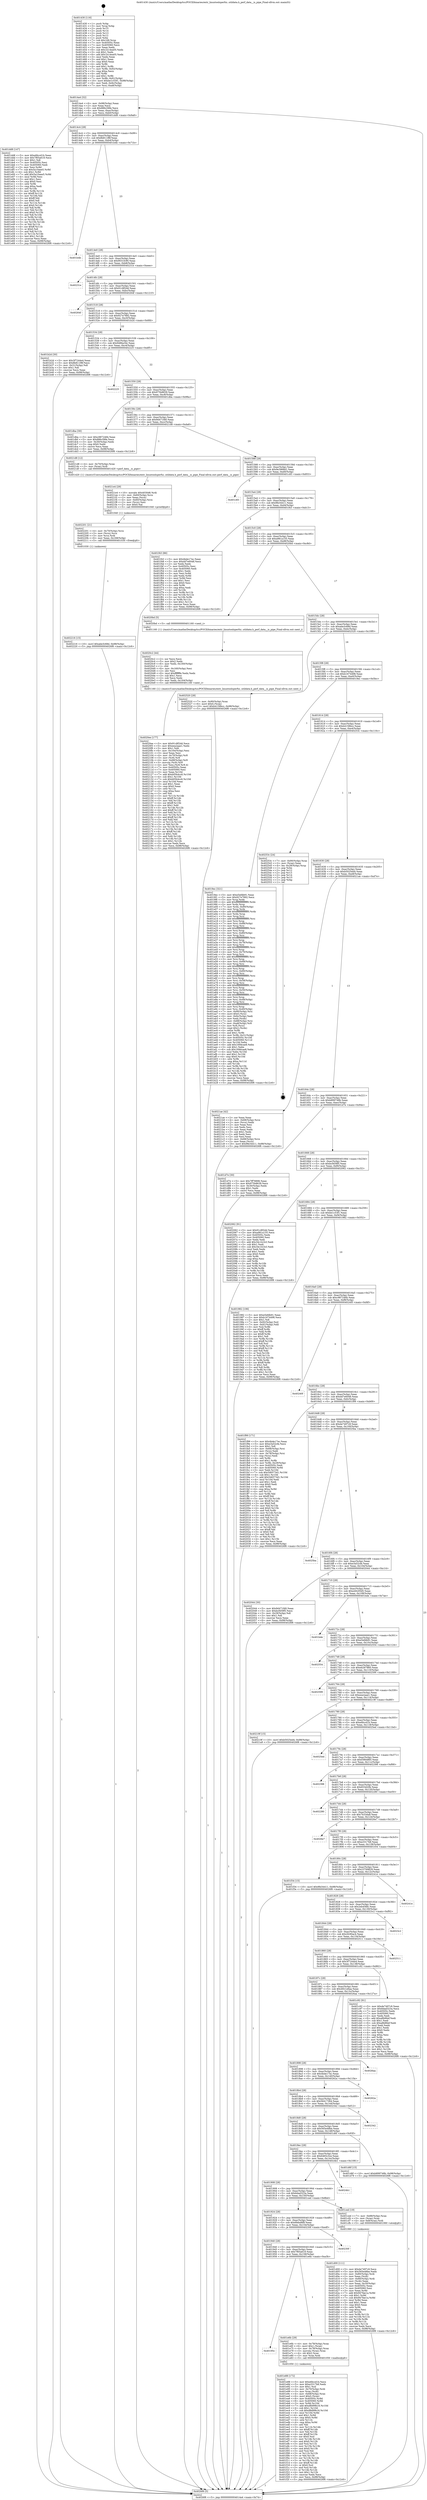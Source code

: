 digraph "0x401430" {
  label = "0x401430 (/mnt/c/Users/mathe/Desktop/tcc/POCII/binaries/extr_linuxtoolsperfui..utildata.h_perf_data__is_pipe_Final-ollvm.out::main(0))"
  labelloc = "t"
  node[shape=record]

  Entry [label="",width=0.3,height=0.3,shape=circle,fillcolor=black,style=filled]
  "0x4014a4" [label="{
     0x4014a4 [32]\l
     | [instrs]\l
     &nbsp;&nbsp;0x4014a4 \<+6\>: mov -0x98(%rbp),%eax\l
     &nbsp;&nbsp;0x4014aa \<+2\>: mov %eax,%ecx\l
     &nbsp;&nbsp;0x4014ac \<+6\>: sub $0x886c58fe,%ecx\l
     &nbsp;&nbsp;0x4014b2 \<+6\>: mov %eax,-0xac(%rbp)\l
     &nbsp;&nbsp;0x4014b8 \<+6\>: mov %ecx,-0xb0(%rbp)\l
     &nbsp;&nbsp;0x4014be \<+6\>: je 0000000000401dd8 \<main+0x9a8\>\l
  }"]
  "0x401dd8" [label="{
     0x401dd8 [147]\l
     | [instrs]\l
     &nbsp;&nbsp;0x401dd8 \<+5\>: mov $0xefdccd1b,%eax\l
     &nbsp;&nbsp;0x401ddd \<+5\>: mov $0x7f65a619,%ecx\l
     &nbsp;&nbsp;0x401de2 \<+2\>: mov $0x1,%dl\l
     &nbsp;&nbsp;0x401de4 \<+7\>: mov 0x40505c,%esi\l
     &nbsp;&nbsp;0x401deb \<+7\>: mov 0x405060,%edi\l
     &nbsp;&nbsp;0x401df2 \<+3\>: mov %esi,%r8d\l
     &nbsp;&nbsp;0x401df5 \<+7\>: sub $0x5a10aee5,%r8d\l
     &nbsp;&nbsp;0x401dfc \<+4\>: sub $0x1,%r8d\l
     &nbsp;&nbsp;0x401e00 \<+7\>: add $0x5a10aee5,%r8d\l
     &nbsp;&nbsp;0x401e07 \<+4\>: imul %r8d,%esi\l
     &nbsp;&nbsp;0x401e0b \<+3\>: and $0x1,%esi\l
     &nbsp;&nbsp;0x401e0e \<+3\>: cmp $0x0,%esi\l
     &nbsp;&nbsp;0x401e11 \<+4\>: sete %r9b\l
     &nbsp;&nbsp;0x401e15 \<+3\>: cmp $0xa,%edi\l
     &nbsp;&nbsp;0x401e18 \<+4\>: setl %r10b\l
     &nbsp;&nbsp;0x401e1c \<+3\>: mov %r9b,%r11b\l
     &nbsp;&nbsp;0x401e1f \<+4\>: xor $0xff,%r11b\l
     &nbsp;&nbsp;0x401e23 \<+3\>: mov %r10b,%bl\l
     &nbsp;&nbsp;0x401e26 \<+3\>: xor $0xff,%bl\l
     &nbsp;&nbsp;0x401e29 \<+3\>: xor $0x0,%dl\l
     &nbsp;&nbsp;0x401e2c \<+3\>: mov %r11b,%r14b\l
     &nbsp;&nbsp;0x401e2f \<+4\>: and $0x0,%r14b\l
     &nbsp;&nbsp;0x401e33 \<+3\>: and %dl,%r9b\l
     &nbsp;&nbsp;0x401e36 \<+3\>: mov %bl,%r15b\l
     &nbsp;&nbsp;0x401e39 \<+4\>: and $0x0,%r15b\l
     &nbsp;&nbsp;0x401e3d \<+3\>: and %dl,%r10b\l
     &nbsp;&nbsp;0x401e40 \<+3\>: or %r9b,%r14b\l
     &nbsp;&nbsp;0x401e43 \<+3\>: or %r10b,%r15b\l
     &nbsp;&nbsp;0x401e46 \<+3\>: xor %r15b,%r14b\l
     &nbsp;&nbsp;0x401e49 \<+3\>: or %bl,%r11b\l
     &nbsp;&nbsp;0x401e4c \<+4\>: xor $0xff,%r11b\l
     &nbsp;&nbsp;0x401e50 \<+3\>: or $0x0,%dl\l
     &nbsp;&nbsp;0x401e53 \<+3\>: and %dl,%r11b\l
     &nbsp;&nbsp;0x401e56 \<+3\>: or %r11b,%r14b\l
     &nbsp;&nbsp;0x401e59 \<+4\>: test $0x1,%r14b\l
     &nbsp;&nbsp;0x401e5d \<+3\>: cmovne %ecx,%eax\l
     &nbsp;&nbsp;0x401e60 \<+6\>: mov %eax,-0x98(%rbp)\l
     &nbsp;&nbsp;0x401e66 \<+5\>: jmp 00000000004026f6 \<main+0x12c6\>\l
  }"]
  "0x4014c4" [label="{
     0x4014c4 [28]\l
     | [instrs]\l
     &nbsp;&nbsp;0x4014c4 \<+5\>: jmp 00000000004014c9 \<main+0x99\>\l
     &nbsp;&nbsp;0x4014c9 \<+6\>: mov -0xac(%rbp),%eax\l
     &nbsp;&nbsp;0x4014cf \<+5\>: sub $0x8b811f8f,%eax\l
     &nbsp;&nbsp;0x4014d4 \<+6\>: mov %eax,-0xb4(%rbp)\l
     &nbsp;&nbsp;0x4014da \<+6\>: je 0000000000401b4b \<main+0x71b\>\l
  }"]
  Exit [label="",width=0.3,height=0.3,shape=circle,fillcolor=black,style=filled,peripheries=2]
  "0x401b4b" [label="{
     0x401b4b\l
  }", style=dashed]
  "0x4014e0" [label="{
     0x4014e0 [28]\l
     | [instrs]\l
     &nbsp;&nbsp;0x4014e0 \<+5\>: jmp 00000000004014e5 \<main+0xb5\>\l
     &nbsp;&nbsp;0x4014e5 \<+6\>: mov -0xac(%rbp),%eax\l
     &nbsp;&nbsp;0x4014eb \<+5\>: sub $0x9031fc90,%eax\l
     &nbsp;&nbsp;0x4014f0 \<+6\>: mov %eax,-0xb8(%rbp)\l
     &nbsp;&nbsp;0x4014f6 \<+6\>: je 000000000040231e \<main+0xeee\>\l
  }"]
  "0x402216" [label="{
     0x402216 [15]\l
     | [instrs]\l
     &nbsp;&nbsp;0x402216 \<+10\>: movl $0xabe3c68d,-0x98(%rbp)\l
     &nbsp;&nbsp;0x402220 \<+5\>: jmp 00000000004026f6 \<main+0x12c6\>\l
  }"]
  "0x40231e" [label="{
     0x40231e\l
  }", style=dashed]
  "0x4014fc" [label="{
     0x4014fc [28]\l
     | [instrs]\l
     &nbsp;&nbsp;0x4014fc \<+5\>: jmp 0000000000401501 \<main+0xd1\>\l
     &nbsp;&nbsp;0x401501 \<+6\>: mov -0xac(%rbp),%eax\l
     &nbsp;&nbsp;0x401507 \<+5\>: sub $0x91c8f2dd,%eax\l
     &nbsp;&nbsp;0x40150c \<+6\>: mov %eax,-0xbc(%rbp)\l
     &nbsp;&nbsp;0x401512 \<+6\>: je 000000000040264f \<main+0x121f\>\l
  }"]
  "0x402201" [label="{
     0x402201 [21]\l
     | [instrs]\l
     &nbsp;&nbsp;0x402201 \<+4\>: mov -0x70(%rbp),%rcx\l
     &nbsp;&nbsp;0x402205 \<+3\>: mov (%rcx),%rcx\l
     &nbsp;&nbsp;0x402208 \<+3\>: mov %rcx,%rdi\l
     &nbsp;&nbsp;0x40220b \<+6\>: mov %eax,-0x168(%rbp)\l
     &nbsp;&nbsp;0x402211 \<+5\>: call 0000000000401030 \<free@plt\>\l
     | [calls]\l
     &nbsp;&nbsp;0x401030 \{1\} (unknown)\l
  }"]
  "0x40264f" [label="{
     0x40264f\l
  }", style=dashed]
  "0x401518" [label="{
     0x401518 [28]\l
     | [instrs]\l
     &nbsp;&nbsp;0x401518 \<+5\>: jmp 000000000040151d \<main+0xed\>\l
     &nbsp;&nbsp;0x40151d \<+6\>: mov -0xac(%rbp),%eax\l
     &nbsp;&nbsp;0x401523 \<+5\>: sub $0x927e7892,%eax\l
     &nbsp;&nbsp;0x401528 \<+6\>: mov %eax,-0xc0(%rbp)\l
     &nbsp;&nbsp;0x40152e \<+6\>: je 0000000000401b2d \<main+0x6fd\>\l
  }"]
  "0x4021e4" [label="{
     0x4021e4 [29]\l
     | [instrs]\l
     &nbsp;&nbsp;0x4021e4 \<+10\>: movabs $0x4030d6,%rdi\l
     &nbsp;&nbsp;0x4021ee \<+4\>: mov -0x60(%rbp),%rcx\l
     &nbsp;&nbsp;0x4021f2 \<+2\>: mov %eax,(%rcx)\l
     &nbsp;&nbsp;0x4021f4 \<+4\>: mov -0x60(%rbp),%rcx\l
     &nbsp;&nbsp;0x4021f8 \<+2\>: mov (%rcx),%esi\l
     &nbsp;&nbsp;0x4021fa \<+2\>: mov $0x0,%al\l
     &nbsp;&nbsp;0x4021fc \<+5\>: call 0000000000401040 \<printf@plt\>\l
     | [calls]\l
     &nbsp;&nbsp;0x401040 \{1\} (unknown)\l
  }"]
  "0x401b2d" [label="{
     0x401b2d [30]\l
     | [instrs]\l
     &nbsp;&nbsp;0x401b2d \<+5\>: mov $0x3f7244e4,%eax\l
     &nbsp;&nbsp;0x401b32 \<+5\>: mov $0x8b811f8f,%ecx\l
     &nbsp;&nbsp;0x401b37 \<+3\>: mov -0x31(%rbp),%dl\l
     &nbsp;&nbsp;0x401b3a \<+3\>: test $0x1,%dl\l
     &nbsp;&nbsp;0x401b3d \<+3\>: cmovne %ecx,%eax\l
     &nbsp;&nbsp;0x401b40 \<+6\>: mov %eax,-0x98(%rbp)\l
     &nbsp;&nbsp;0x401b46 \<+5\>: jmp 00000000004026f6 \<main+0x12c6\>\l
  }"]
  "0x401534" [label="{
     0x401534 [28]\l
     | [instrs]\l
     &nbsp;&nbsp;0x401534 \<+5\>: jmp 0000000000401539 \<main+0x109\>\l
     &nbsp;&nbsp;0x401539 \<+6\>: mov -0xac(%rbp),%eax\l
     &nbsp;&nbsp;0x40153f \<+5\>: sub $0x9486a34c,%eax\l
     &nbsp;&nbsp;0x401544 \<+6\>: mov %eax,-0xc4(%rbp)\l
     &nbsp;&nbsp;0x40154a \<+6\>: je 0000000000402225 \<main+0xdf5\>\l
  }"]
  "0x4020ee" [label="{
     0x4020ee [177]\l
     | [instrs]\l
     &nbsp;&nbsp;0x4020ee \<+5\>: mov $0x91c8f2dd,%ecx\l
     &nbsp;&nbsp;0x4020f3 \<+5\>: mov $0xeea2aae1,%edx\l
     &nbsp;&nbsp;0x4020f8 \<+3\>: mov $0x1,%dil\l
     &nbsp;&nbsp;0x4020fb \<+6\>: mov -0x164(%rbp),%esi\l
     &nbsp;&nbsp;0x402101 \<+3\>: imul %eax,%esi\l
     &nbsp;&nbsp;0x402104 \<+4\>: mov -0x70(%rbp),%r8\l
     &nbsp;&nbsp;0x402108 \<+3\>: mov (%r8),%r8\l
     &nbsp;&nbsp;0x40210b \<+4\>: mov -0x68(%rbp),%r9\l
     &nbsp;&nbsp;0x40210f \<+3\>: movslq (%r9),%r9\l
     &nbsp;&nbsp;0x402112 \<+4\>: mov %esi,(%r8,%r9,4)\l
     &nbsp;&nbsp;0x402116 \<+7\>: mov 0x40505c,%eax\l
     &nbsp;&nbsp;0x40211d \<+7\>: mov 0x405060,%esi\l
     &nbsp;&nbsp;0x402124 \<+3\>: mov %eax,%r10d\l
     &nbsp;&nbsp;0x402127 \<+7\>: add $0xb05b4cc6,%r10d\l
     &nbsp;&nbsp;0x40212e \<+4\>: sub $0x1,%r10d\l
     &nbsp;&nbsp;0x402132 \<+7\>: sub $0xb05b4cc6,%r10d\l
     &nbsp;&nbsp;0x402139 \<+4\>: imul %r10d,%eax\l
     &nbsp;&nbsp;0x40213d \<+3\>: and $0x1,%eax\l
     &nbsp;&nbsp;0x402140 \<+3\>: cmp $0x0,%eax\l
     &nbsp;&nbsp;0x402143 \<+4\>: sete %r11b\l
     &nbsp;&nbsp;0x402147 \<+3\>: cmp $0xa,%esi\l
     &nbsp;&nbsp;0x40214a \<+3\>: setl %bl\l
     &nbsp;&nbsp;0x40214d \<+3\>: mov %r11b,%r14b\l
     &nbsp;&nbsp;0x402150 \<+4\>: xor $0xff,%r14b\l
     &nbsp;&nbsp;0x402154 \<+3\>: mov %bl,%r15b\l
     &nbsp;&nbsp;0x402157 \<+4\>: xor $0xff,%r15b\l
     &nbsp;&nbsp;0x40215b \<+4\>: xor $0x1,%dil\l
     &nbsp;&nbsp;0x40215f \<+3\>: mov %r14b,%r12b\l
     &nbsp;&nbsp;0x402162 \<+4\>: and $0xff,%r12b\l
     &nbsp;&nbsp;0x402166 \<+3\>: and %dil,%r11b\l
     &nbsp;&nbsp;0x402169 \<+3\>: mov %r15b,%r13b\l
     &nbsp;&nbsp;0x40216c \<+4\>: and $0xff,%r13b\l
     &nbsp;&nbsp;0x402170 \<+3\>: and %dil,%bl\l
     &nbsp;&nbsp;0x402173 \<+3\>: or %r11b,%r12b\l
     &nbsp;&nbsp;0x402176 \<+3\>: or %bl,%r13b\l
     &nbsp;&nbsp;0x402179 \<+3\>: xor %r13b,%r12b\l
     &nbsp;&nbsp;0x40217c \<+3\>: or %r15b,%r14b\l
     &nbsp;&nbsp;0x40217f \<+4\>: xor $0xff,%r14b\l
     &nbsp;&nbsp;0x402183 \<+4\>: or $0x1,%dil\l
     &nbsp;&nbsp;0x402187 \<+3\>: and %dil,%r14b\l
     &nbsp;&nbsp;0x40218a \<+3\>: or %r14b,%r12b\l
     &nbsp;&nbsp;0x40218d \<+4\>: test $0x1,%r12b\l
     &nbsp;&nbsp;0x402191 \<+3\>: cmovne %edx,%ecx\l
     &nbsp;&nbsp;0x402194 \<+6\>: mov %ecx,-0x98(%rbp)\l
     &nbsp;&nbsp;0x40219a \<+5\>: jmp 00000000004026f6 \<main+0x12c6\>\l
  }"]
  "0x402225" [label="{
     0x402225\l
  }", style=dashed]
  "0x401550" [label="{
     0x401550 [28]\l
     | [instrs]\l
     &nbsp;&nbsp;0x401550 \<+5\>: jmp 0000000000401555 \<main+0x125\>\l
     &nbsp;&nbsp;0x401555 \<+6\>: mov -0xac(%rbp),%eax\l
     &nbsp;&nbsp;0x40155b \<+5\>: sub $0x975b8639,%eax\l
     &nbsp;&nbsp;0x401560 \<+6\>: mov %eax,-0xc8(%rbp)\l
     &nbsp;&nbsp;0x401566 \<+6\>: je 0000000000401dba \<main+0x98a\>\l
  }"]
  "0x4020c2" [label="{
     0x4020c2 [44]\l
     | [instrs]\l
     &nbsp;&nbsp;0x4020c2 \<+2\>: xor %ecx,%ecx\l
     &nbsp;&nbsp;0x4020c4 \<+5\>: mov $0x2,%edx\l
     &nbsp;&nbsp;0x4020c9 \<+6\>: mov %edx,-0x160(%rbp)\l
     &nbsp;&nbsp;0x4020cf \<+1\>: cltd\l
     &nbsp;&nbsp;0x4020d0 \<+6\>: mov -0x160(%rbp),%esi\l
     &nbsp;&nbsp;0x4020d6 \<+2\>: idiv %esi\l
     &nbsp;&nbsp;0x4020d8 \<+6\>: imul $0xfffffffe,%edx,%edx\l
     &nbsp;&nbsp;0x4020de \<+3\>: sub $0x1,%ecx\l
     &nbsp;&nbsp;0x4020e1 \<+2\>: sub %ecx,%edx\l
     &nbsp;&nbsp;0x4020e3 \<+6\>: mov %edx,-0x164(%rbp)\l
     &nbsp;&nbsp;0x4020e9 \<+5\>: call 0000000000401160 \<next_i\>\l
     | [calls]\l
     &nbsp;&nbsp;0x401160 \{1\} (/mnt/c/Users/mathe/Desktop/tcc/POCII/binaries/extr_linuxtoolsperfui..utildata.h_perf_data__is_pipe_Final-ollvm.out::next_i)\l
  }"]
  "0x401dba" [label="{
     0x401dba [30]\l
     | [instrs]\l
     &nbsp;&nbsp;0x401dba \<+5\>: mov $0xc987246b,%eax\l
     &nbsp;&nbsp;0x401dbf \<+5\>: mov $0x886c58fe,%ecx\l
     &nbsp;&nbsp;0x401dc4 \<+3\>: mov -0x30(%rbp),%edx\l
     &nbsp;&nbsp;0x401dc7 \<+3\>: cmp $0x0,%edx\l
     &nbsp;&nbsp;0x401dca \<+3\>: cmove %ecx,%eax\l
     &nbsp;&nbsp;0x401dcd \<+6\>: mov %eax,-0x98(%rbp)\l
     &nbsp;&nbsp;0x401dd3 \<+5\>: jmp 00000000004026f6 \<main+0x12c6\>\l
  }"]
  "0x40156c" [label="{
     0x40156c [28]\l
     | [instrs]\l
     &nbsp;&nbsp;0x40156c \<+5\>: jmp 0000000000401571 \<main+0x141\>\l
     &nbsp;&nbsp;0x401571 \<+6\>: mov -0xac(%rbp),%eax\l
     &nbsp;&nbsp;0x401577 \<+5\>: sub $0x9d471fd0,%eax\l
     &nbsp;&nbsp;0x40157c \<+6\>: mov %eax,-0xcc(%rbp)\l
     &nbsp;&nbsp;0x401582 \<+6\>: je 00000000004021d8 \<main+0xda8\>\l
  }"]
  "0x401e88" [label="{
     0x401e88 [172]\l
     | [instrs]\l
     &nbsp;&nbsp;0x401e88 \<+5\>: mov $0xefdccd1b,%ecx\l
     &nbsp;&nbsp;0x401e8d \<+5\>: mov $0xe3317b8,%edx\l
     &nbsp;&nbsp;0x401e92 \<+3\>: mov $0x1,%sil\l
     &nbsp;&nbsp;0x401e95 \<+4\>: mov -0x70(%rbp),%rdi\l
     &nbsp;&nbsp;0x401e99 \<+3\>: mov %rax,(%rdi)\l
     &nbsp;&nbsp;0x401e9c \<+4\>: mov -0x68(%rbp),%rax\l
     &nbsp;&nbsp;0x401ea0 \<+6\>: movl $0x0,(%rax)\l
     &nbsp;&nbsp;0x401ea6 \<+8\>: mov 0x40505c,%r8d\l
     &nbsp;&nbsp;0x401eae \<+8\>: mov 0x405060,%r9d\l
     &nbsp;&nbsp;0x401eb6 \<+3\>: mov %r8d,%r10d\l
     &nbsp;&nbsp;0x401eb9 \<+7\>: add $0xd8d99b16,%r10d\l
     &nbsp;&nbsp;0x401ec0 \<+4\>: sub $0x1,%r10d\l
     &nbsp;&nbsp;0x401ec4 \<+7\>: sub $0xd8d99b16,%r10d\l
     &nbsp;&nbsp;0x401ecb \<+4\>: imul %r10d,%r8d\l
     &nbsp;&nbsp;0x401ecf \<+4\>: and $0x1,%r8d\l
     &nbsp;&nbsp;0x401ed3 \<+4\>: cmp $0x0,%r8d\l
     &nbsp;&nbsp;0x401ed7 \<+4\>: sete %r11b\l
     &nbsp;&nbsp;0x401edb \<+4\>: cmp $0xa,%r9d\l
     &nbsp;&nbsp;0x401edf \<+3\>: setl %bl\l
     &nbsp;&nbsp;0x401ee2 \<+3\>: mov %r11b,%r14b\l
     &nbsp;&nbsp;0x401ee5 \<+4\>: xor $0xff,%r14b\l
     &nbsp;&nbsp;0x401ee9 \<+3\>: mov %bl,%r15b\l
     &nbsp;&nbsp;0x401eec \<+4\>: xor $0xff,%r15b\l
     &nbsp;&nbsp;0x401ef0 \<+4\>: xor $0x0,%sil\l
     &nbsp;&nbsp;0x401ef4 \<+3\>: mov %r14b,%r12b\l
     &nbsp;&nbsp;0x401ef7 \<+4\>: and $0x0,%r12b\l
     &nbsp;&nbsp;0x401efb \<+3\>: and %sil,%r11b\l
     &nbsp;&nbsp;0x401efe \<+3\>: mov %r15b,%r13b\l
     &nbsp;&nbsp;0x401f01 \<+4\>: and $0x0,%r13b\l
     &nbsp;&nbsp;0x401f05 \<+3\>: and %sil,%bl\l
     &nbsp;&nbsp;0x401f08 \<+3\>: or %r11b,%r12b\l
     &nbsp;&nbsp;0x401f0b \<+3\>: or %bl,%r13b\l
     &nbsp;&nbsp;0x401f0e \<+3\>: xor %r13b,%r12b\l
     &nbsp;&nbsp;0x401f11 \<+3\>: or %r15b,%r14b\l
     &nbsp;&nbsp;0x401f14 \<+4\>: xor $0xff,%r14b\l
     &nbsp;&nbsp;0x401f18 \<+4\>: or $0x0,%sil\l
     &nbsp;&nbsp;0x401f1c \<+3\>: and %sil,%r14b\l
     &nbsp;&nbsp;0x401f1f \<+3\>: or %r14b,%r12b\l
     &nbsp;&nbsp;0x401f22 \<+4\>: test $0x1,%r12b\l
     &nbsp;&nbsp;0x401f26 \<+3\>: cmovne %edx,%ecx\l
     &nbsp;&nbsp;0x401f29 \<+6\>: mov %ecx,-0x98(%rbp)\l
     &nbsp;&nbsp;0x401f2f \<+5\>: jmp 00000000004026f6 \<main+0x12c6\>\l
  }"]
  "0x4021d8" [label="{
     0x4021d8 [12]\l
     | [instrs]\l
     &nbsp;&nbsp;0x4021d8 \<+4\>: mov -0x70(%rbp),%rax\l
     &nbsp;&nbsp;0x4021dc \<+3\>: mov (%rax),%rdi\l
     &nbsp;&nbsp;0x4021df \<+5\>: call 0000000000401420 \<perf_data__is_pipe\>\l
     | [calls]\l
     &nbsp;&nbsp;0x401420 \{1\} (/mnt/c/Users/mathe/Desktop/tcc/POCII/binaries/extr_linuxtoolsperfui..utildata.h_perf_data__is_pipe_Final-ollvm.out::perf_data__is_pipe)\l
  }"]
  "0x401588" [label="{
     0x401588 [28]\l
     | [instrs]\l
     &nbsp;&nbsp;0x401588 \<+5\>: jmp 000000000040158d \<main+0x15d\>\l
     &nbsp;&nbsp;0x40158d \<+6\>: mov -0xac(%rbp),%eax\l
     &nbsp;&nbsp;0x401593 \<+5\>: sub $0x9e3968d1,%eax\l
     &nbsp;&nbsp;0x401598 \<+6\>: mov %eax,-0xd0(%rbp)\l
     &nbsp;&nbsp;0x40159e \<+6\>: je 0000000000401c83 \<main+0x853\>\l
  }"]
  "0x40195c" [label="{
     0x40195c\l
  }", style=dashed]
  "0x401c83" [label="{
     0x401c83\l
  }", style=dashed]
  "0x4015a4" [label="{
     0x4015a4 [28]\l
     | [instrs]\l
     &nbsp;&nbsp;0x4015a4 \<+5\>: jmp 00000000004015a9 \<main+0x179\>\l
     &nbsp;&nbsp;0x4015a9 \<+6\>: mov -0xac(%rbp),%eax\l
     &nbsp;&nbsp;0x4015af \<+5\>: sub $0x9fe34411,%eax\l
     &nbsp;&nbsp;0x4015b4 \<+6\>: mov %eax,-0xd4(%rbp)\l
     &nbsp;&nbsp;0x4015ba \<+6\>: je 0000000000401f43 \<main+0xb13\>\l
  }"]
  "0x401e6b" [label="{
     0x401e6b [29]\l
     | [instrs]\l
     &nbsp;&nbsp;0x401e6b \<+4\>: mov -0x78(%rbp),%rax\l
     &nbsp;&nbsp;0x401e6f \<+6\>: movl $0x1,(%rax)\l
     &nbsp;&nbsp;0x401e75 \<+4\>: mov -0x78(%rbp),%rax\l
     &nbsp;&nbsp;0x401e79 \<+3\>: movslq (%rax),%rax\l
     &nbsp;&nbsp;0x401e7c \<+4\>: shl $0x2,%rax\l
     &nbsp;&nbsp;0x401e80 \<+3\>: mov %rax,%rdi\l
     &nbsp;&nbsp;0x401e83 \<+5\>: call 0000000000401050 \<malloc@plt\>\l
     | [calls]\l
     &nbsp;&nbsp;0x401050 \{1\} (unknown)\l
  }"]
  "0x401f43" [label="{
     0x401f43 [86]\l
     | [instrs]\l
     &nbsp;&nbsp;0x401f43 \<+5\>: mov $0x4bde17ec,%eax\l
     &nbsp;&nbsp;0x401f48 \<+5\>: mov $0xdd7e6048,%ecx\l
     &nbsp;&nbsp;0x401f4d \<+2\>: xor %edx,%edx\l
     &nbsp;&nbsp;0x401f4f \<+7\>: mov 0x40505c,%esi\l
     &nbsp;&nbsp;0x401f56 \<+7\>: mov 0x405060,%edi\l
     &nbsp;&nbsp;0x401f5d \<+3\>: sub $0x1,%edx\l
     &nbsp;&nbsp;0x401f60 \<+3\>: mov %esi,%r8d\l
     &nbsp;&nbsp;0x401f63 \<+3\>: add %edx,%r8d\l
     &nbsp;&nbsp;0x401f66 \<+4\>: imul %r8d,%esi\l
     &nbsp;&nbsp;0x401f6a \<+3\>: and $0x1,%esi\l
     &nbsp;&nbsp;0x401f6d \<+3\>: cmp $0x0,%esi\l
     &nbsp;&nbsp;0x401f70 \<+4\>: sete %r9b\l
     &nbsp;&nbsp;0x401f74 \<+3\>: cmp $0xa,%edi\l
     &nbsp;&nbsp;0x401f77 \<+4\>: setl %r10b\l
     &nbsp;&nbsp;0x401f7b \<+3\>: mov %r9b,%r11b\l
     &nbsp;&nbsp;0x401f7e \<+3\>: and %r10b,%r11b\l
     &nbsp;&nbsp;0x401f81 \<+3\>: xor %r10b,%r9b\l
     &nbsp;&nbsp;0x401f84 \<+3\>: or %r9b,%r11b\l
     &nbsp;&nbsp;0x401f87 \<+4\>: test $0x1,%r11b\l
     &nbsp;&nbsp;0x401f8b \<+3\>: cmovne %ecx,%eax\l
     &nbsp;&nbsp;0x401f8e \<+6\>: mov %eax,-0x98(%rbp)\l
     &nbsp;&nbsp;0x401f94 \<+5\>: jmp 00000000004026f6 \<main+0x12c6\>\l
  }"]
  "0x4015c0" [label="{
     0x4015c0 [28]\l
     | [instrs]\l
     &nbsp;&nbsp;0x4015c0 \<+5\>: jmp 00000000004015c5 \<main+0x195\>\l
     &nbsp;&nbsp;0x4015c5 \<+6\>: mov -0xac(%rbp),%eax\l
     &nbsp;&nbsp;0x4015cb \<+5\>: sub $0xa981a155,%eax\l
     &nbsp;&nbsp;0x4015d0 \<+6\>: mov %eax,-0xd8(%rbp)\l
     &nbsp;&nbsp;0x4015d6 \<+6\>: je 00000000004020bd \<main+0xc8d\>\l
  }"]
  "0x401940" [label="{
     0x401940 [28]\l
     | [instrs]\l
     &nbsp;&nbsp;0x401940 \<+5\>: jmp 0000000000401945 \<main+0x515\>\l
     &nbsp;&nbsp;0x401945 \<+6\>: mov -0xac(%rbp),%eax\l
     &nbsp;&nbsp;0x40194b \<+5\>: sub $0x7f65a619,%eax\l
     &nbsp;&nbsp;0x401950 \<+6\>: mov %eax,-0x158(%rbp)\l
     &nbsp;&nbsp;0x401956 \<+6\>: je 0000000000401e6b \<main+0xa3b\>\l
  }"]
  "0x4020bd" [label="{
     0x4020bd [5]\l
     | [instrs]\l
     &nbsp;&nbsp;0x4020bd \<+5\>: call 0000000000401160 \<next_i\>\l
     | [calls]\l
     &nbsp;&nbsp;0x401160 \{1\} (/mnt/c/Users/mathe/Desktop/tcc/POCII/binaries/extr_linuxtoolsperfui..utildata.h_perf_data__is_pipe_Final-ollvm.out::next_i)\l
  }"]
  "0x4015dc" [label="{
     0x4015dc [28]\l
     | [instrs]\l
     &nbsp;&nbsp;0x4015dc \<+5\>: jmp 00000000004015e1 \<main+0x1b1\>\l
     &nbsp;&nbsp;0x4015e1 \<+6\>: mov -0xac(%rbp),%eax\l
     &nbsp;&nbsp;0x4015e7 \<+5\>: sub $0xabe3c68d,%eax\l
     &nbsp;&nbsp;0x4015ec \<+6\>: mov %eax,-0xdc(%rbp)\l
     &nbsp;&nbsp;0x4015f2 \<+6\>: je 0000000000402520 \<main+0x10f0\>\l
  }"]
  "0x40230f" [label="{
     0x40230f\l
  }", style=dashed]
  "0x402520" [label="{
     0x402520 [28]\l
     | [instrs]\l
     &nbsp;&nbsp;0x402520 \<+7\>: mov -0x90(%rbp),%rax\l
     &nbsp;&nbsp;0x402527 \<+6\>: movl $0x0,(%rax)\l
     &nbsp;&nbsp;0x40252d \<+10\>: movl $0xb4158bcc,-0x98(%rbp)\l
     &nbsp;&nbsp;0x402537 \<+5\>: jmp 00000000004026f6 \<main+0x12c6\>\l
  }"]
  "0x4015f8" [label="{
     0x4015f8 [28]\l
     | [instrs]\l
     &nbsp;&nbsp;0x4015f8 \<+5\>: jmp 00000000004015fd \<main+0x1cd\>\l
     &nbsp;&nbsp;0x4015fd \<+6\>: mov -0xac(%rbp),%eax\l
     &nbsp;&nbsp;0x401603 \<+5\>: sub $0xb1674498,%eax\l
     &nbsp;&nbsp;0x401608 \<+6\>: mov %eax,-0xe0(%rbp)\l
     &nbsp;&nbsp;0x40160e \<+6\>: je 00000000004019ec \<main+0x5bc\>\l
  }"]
  "0x401d00" [label="{
     0x401d00 [111]\l
     | [instrs]\l
     &nbsp;&nbsp;0x401d00 \<+5\>: mov $0xde7497c9,%ecx\l
     &nbsp;&nbsp;0x401d05 \<+5\>: mov $0x565e48be,%edx\l
     &nbsp;&nbsp;0x401d0a \<+4\>: mov -0x80(%rbp),%rdi\l
     &nbsp;&nbsp;0x401d0e \<+2\>: mov %eax,(%rdi)\l
     &nbsp;&nbsp;0x401d10 \<+4\>: mov -0x80(%rbp),%rdi\l
     &nbsp;&nbsp;0x401d14 \<+2\>: mov (%rdi),%eax\l
     &nbsp;&nbsp;0x401d16 \<+3\>: mov %eax,-0x30(%rbp)\l
     &nbsp;&nbsp;0x401d19 \<+7\>: mov 0x40505c,%eax\l
     &nbsp;&nbsp;0x401d20 \<+7\>: mov 0x405060,%esi\l
     &nbsp;&nbsp;0x401d27 \<+3\>: mov %eax,%r8d\l
     &nbsp;&nbsp;0x401d2a \<+7\>: add $0x947fae1a,%r8d\l
     &nbsp;&nbsp;0x401d31 \<+4\>: sub $0x1,%r8d\l
     &nbsp;&nbsp;0x401d35 \<+7\>: sub $0x947fae1a,%r8d\l
     &nbsp;&nbsp;0x401d3c \<+4\>: imul %r8d,%eax\l
     &nbsp;&nbsp;0x401d40 \<+3\>: and $0x1,%eax\l
     &nbsp;&nbsp;0x401d43 \<+3\>: cmp $0x0,%eax\l
     &nbsp;&nbsp;0x401d46 \<+4\>: sete %r9b\l
     &nbsp;&nbsp;0x401d4a \<+3\>: cmp $0xa,%esi\l
     &nbsp;&nbsp;0x401d4d \<+4\>: setl %r10b\l
     &nbsp;&nbsp;0x401d51 \<+3\>: mov %r9b,%r11b\l
     &nbsp;&nbsp;0x401d54 \<+3\>: and %r10b,%r11b\l
     &nbsp;&nbsp;0x401d57 \<+3\>: xor %r10b,%r9b\l
     &nbsp;&nbsp;0x401d5a \<+3\>: or %r9b,%r11b\l
     &nbsp;&nbsp;0x401d5d \<+4\>: test $0x1,%r11b\l
     &nbsp;&nbsp;0x401d61 \<+3\>: cmovne %edx,%ecx\l
     &nbsp;&nbsp;0x401d64 \<+6\>: mov %ecx,-0x98(%rbp)\l
     &nbsp;&nbsp;0x401d6a \<+5\>: jmp 00000000004026f6 \<main+0x12c6\>\l
  }"]
  "0x4019ec" [label="{
     0x4019ec [321]\l
     | [instrs]\l
     &nbsp;&nbsp;0x4019ec \<+5\>: mov $0xe5efdb91,%eax\l
     &nbsp;&nbsp;0x4019f1 \<+5\>: mov $0x927e7892,%ecx\l
     &nbsp;&nbsp;0x4019f6 \<+3\>: mov %rsp,%rdx\l
     &nbsp;&nbsp;0x4019f9 \<+4\>: add $0xfffffffffffffff0,%rdx\l
     &nbsp;&nbsp;0x4019fd \<+3\>: mov %rdx,%rsp\l
     &nbsp;&nbsp;0x401a00 \<+7\>: mov %rdx,-0x90(%rbp)\l
     &nbsp;&nbsp;0x401a07 \<+3\>: mov %rsp,%rdx\l
     &nbsp;&nbsp;0x401a0a \<+4\>: add $0xfffffffffffffff0,%rdx\l
     &nbsp;&nbsp;0x401a0e \<+3\>: mov %rdx,%rsp\l
     &nbsp;&nbsp;0x401a11 \<+3\>: mov %rsp,%rsi\l
     &nbsp;&nbsp;0x401a14 \<+4\>: add $0xfffffffffffffff0,%rsi\l
     &nbsp;&nbsp;0x401a18 \<+3\>: mov %rsi,%rsp\l
     &nbsp;&nbsp;0x401a1b \<+7\>: mov %rsi,-0x88(%rbp)\l
     &nbsp;&nbsp;0x401a22 \<+3\>: mov %rsp,%rsi\l
     &nbsp;&nbsp;0x401a25 \<+4\>: add $0xfffffffffffffff0,%rsi\l
     &nbsp;&nbsp;0x401a29 \<+3\>: mov %rsi,%rsp\l
     &nbsp;&nbsp;0x401a2c \<+4\>: mov %rsi,-0x80(%rbp)\l
     &nbsp;&nbsp;0x401a30 \<+3\>: mov %rsp,%rsi\l
     &nbsp;&nbsp;0x401a33 \<+4\>: add $0xfffffffffffffff0,%rsi\l
     &nbsp;&nbsp;0x401a37 \<+3\>: mov %rsi,%rsp\l
     &nbsp;&nbsp;0x401a3a \<+4\>: mov %rsi,-0x78(%rbp)\l
     &nbsp;&nbsp;0x401a3e \<+3\>: mov %rsp,%rsi\l
     &nbsp;&nbsp;0x401a41 \<+4\>: add $0xfffffffffffffff0,%rsi\l
     &nbsp;&nbsp;0x401a45 \<+3\>: mov %rsi,%rsp\l
     &nbsp;&nbsp;0x401a48 \<+4\>: mov %rsi,-0x70(%rbp)\l
     &nbsp;&nbsp;0x401a4c \<+3\>: mov %rsp,%rsi\l
     &nbsp;&nbsp;0x401a4f \<+4\>: add $0xfffffffffffffff0,%rsi\l
     &nbsp;&nbsp;0x401a53 \<+3\>: mov %rsi,%rsp\l
     &nbsp;&nbsp;0x401a56 \<+4\>: mov %rsi,-0x68(%rbp)\l
     &nbsp;&nbsp;0x401a5a \<+3\>: mov %rsp,%rsi\l
     &nbsp;&nbsp;0x401a5d \<+4\>: add $0xfffffffffffffff0,%rsi\l
     &nbsp;&nbsp;0x401a61 \<+3\>: mov %rsi,%rsp\l
     &nbsp;&nbsp;0x401a64 \<+4\>: mov %rsi,-0x60(%rbp)\l
     &nbsp;&nbsp;0x401a68 \<+3\>: mov %rsp,%rsi\l
     &nbsp;&nbsp;0x401a6b \<+4\>: add $0xfffffffffffffff0,%rsi\l
     &nbsp;&nbsp;0x401a6f \<+3\>: mov %rsi,%rsp\l
     &nbsp;&nbsp;0x401a72 \<+4\>: mov %rsi,-0x58(%rbp)\l
     &nbsp;&nbsp;0x401a76 \<+3\>: mov %rsp,%rsi\l
     &nbsp;&nbsp;0x401a79 \<+4\>: add $0xfffffffffffffff0,%rsi\l
     &nbsp;&nbsp;0x401a7d \<+3\>: mov %rsi,%rsp\l
     &nbsp;&nbsp;0x401a80 \<+4\>: mov %rsi,-0x50(%rbp)\l
     &nbsp;&nbsp;0x401a84 \<+3\>: mov %rsp,%rsi\l
     &nbsp;&nbsp;0x401a87 \<+4\>: add $0xfffffffffffffff0,%rsi\l
     &nbsp;&nbsp;0x401a8b \<+3\>: mov %rsi,%rsp\l
     &nbsp;&nbsp;0x401a8e \<+4\>: mov %rsi,-0x48(%rbp)\l
     &nbsp;&nbsp;0x401a92 \<+3\>: mov %rsp,%rsi\l
     &nbsp;&nbsp;0x401a95 \<+4\>: add $0xfffffffffffffff0,%rsi\l
     &nbsp;&nbsp;0x401a99 \<+3\>: mov %rsi,%rsp\l
     &nbsp;&nbsp;0x401a9c \<+4\>: mov %rsi,-0x40(%rbp)\l
     &nbsp;&nbsp;0x401aa0 \<+7\>: mov -0x90(%rbp),%rsi\l
     &nbsp;&nbsp;0x401aa7 \<+6\>: movl $0x0,(%rsi)\l
     &nbsp;&nbsp;0x401aad \<+6\>: mov -0x9c(%rbp),%edi\l
     &nbsp;&nbsp;0x401ab3 \<+2\>: mov %edi,(%rdx)\l
     &nbsp;&nbsp;0x401ab5 \<+7\>: mov -0x88(%rbp),%rsi\l
     &nbsp;&nbsp;0x401abc \<+7\>: mov -0xa8(%rbp),%r8\l
     &nbsp;&nbsp;0x401ac3 \<+3\>: mov %r8,(%rsi)\l
     &nbsp;&nbsp;0x401ac6 \<+3\>: cmpl $0x2,(%rdx)\l
     &nbsp;&nbsp;0x401ac9 \<+4\>: setne %r9b\l
     &nbsp;&nbsp;0x401acd \<+4\>: and $0x1,%r9b\l
     &nbsp;&nbsp;0x401ad1 \<+4\>: mov %r9b,-0x31(%rbp)\l
     &nbsp;&nbsp;0x401ad5 \<+8\>: mov 0x40505c,%r10d\l
     &nbsp;&nbsp;0x401add \<+8\>: mov 0x405060,%r11d\l
     &nbsp;&nbsp;0x401ae5 \<+3\>: mov %r10d,%ebx\l
     &nbsp;&nbsp;0x401ae8 \<+6\>: add $0x169dcae8,%ebx\l
     &nbsp;&nbsp;0x401aee \<+3\>: sub $0x1,%ebx\l
     &nbsp;&nbsp;0x401af1 \<+6\>: sub $0x169dcae8,%ebx\l
     &nbsp;&nbsp;0x401af7 \<+4\>: imul %ebx,%r10d\l
     &nbsp;&nbsp;0x401afb \<+4\>: and $0x1,%r10d\l
     &nbsp;&nbsp;0x401aff \<+4\>: cmp $0x0,%r10d\l
     &nbsp;&nbsp;0x401b03 \<+4\>: sete %r9b\l
     &nbsp;&nbsp;0x401b07 \<+4\>: cmp $0xa,%r11d\l
     &nbsp;&nbsp;0x401b0b \<+4\>: setl %r14b\l
     &nbsp;&nbsp;0x401b0f \<+3\>: mov %r9b,%r15b\l
     &nbsp;&nbsp;0x401b12 \<+3\>: and %r14b,%r15b\l
     &nbsp;&nbsp;0x401b15 \<+3\>: xor %r14b,%r9b\l
     &nbsp;&nbsp;0x401b18 \<+3\>: or %r9b,%r15b\l
     &nbsp;&nbsp;0x401b1b \<+4\>: test $0x1,%r15b\l
     &nbsp;&nbsp;0x401b1f \<+3\>: cmovne %ecx,%eax\l
     &nbsp;&nbsp;0x401b22 \<+6\>: mov %eax,-0x98(%rbp)\l
     &nbsp;&nbsp;0x401b28 \<+5\>: jmp 00000000004026f6 \<main+0x12c6\>\l
  }"]
  "0x401614" [label="{
     0x401614 [28]\l
     | [instrs]\l
     &nbsp;&nbsp;0x401614 \<+5\>: jmp 0000000000401619 \<main+0x1e9\>\l
     &nbsp;&nbsp;0x401619 \<+6\>: mov -0xac(%rbp),%eax\l
     &nbsp;&nbsp;0x40161f \<+5\>: sub $0xb4158bcc,%eax\l
     &nbsp;&nbsp;0x401624 \<+6\>: mov %eax,-0xe4(%rbp)\l
     &nbsp;&nbsp;0x40162a \<+6\>: je 000000000040253c \<main+0x110c\>\l
  }"]
  "0x401924" [label="{
     0x401924 [28]\l
     | [instrs]\l
     &nbsp;&nbsp;0x401924 \<+5\>: jmp 0000000000401929 \<main+0x4f9\>\l
     &nbsp;&nbsp;0x401929 \<+6\>: mov -0xac(%rbp),%eax\l
     &nbsp;&nbsp;0x40192f \<+5\>: sub $0x6febd8f9,%eax\l
     &nbsp;&nbsp;0x401934 \<+6\>: mov %eax,-0x154(%rbp)\l
     &nbsp;&nbsp;0x40193a \<+6\>: je 000000000040230f \<main+0xedf\>\l
  }"]
  "0x40253c" [label="{
     0x40253c [24]\l
     | [instrs]\l
     &nbsp;&nbsp;0x40253c \<+7\>: mov -0x90(%rbp),%rax\l
     &nbsp;&nbsp;0x402543 \<+2\>: mov (%rax),%eax\l
     &nbsp;&nbsp;0x402545 \<+4\>: lea -0x28(%rbp),%rsp\l
     &nbsp;&nbsp;0x402549 \<+1\>: pop %rbx\l
     &nbsp;&nbsp;0x40254a \<+2\>: pop %r12\l
     &nbsp;&nbsp;0x40254c \<+2\>: pop %r13\l
     &nbsp;&nbsp;0x40254e \<+2\>: pop %r14\l
     &nbsp;&nbsp;0x402550 \<+2\>: pop %r15\l
     &nbsp;&nbsp;0x402552 \<+1\>: pop %rbp\l
     &nbsp;&nbsp;0x402553 \<+1\>: ret\l
  }"]
  "0x401630" [label="{
     0x401630 [28]\l
     | [instrs]\l
     &nbsp;&nbsp;0x401630 \<+5\>: jmp 0000000000401635 \<main+0x205\>\l
     &nbsp;&nbsp;0x401635 \<+6\>: mov -0xac(%rbp),%eax\l
     &nbsp;&nbsp;0x40163b \<+5\>: sub $0xb5025ed4,%eax\l
     &nbsp;&nbsp;0x401640 \<+6\>: mov %eax,-0xe8(%rbp)\l
     &nbsp;&nbsp;0x401646 \<+6\>: je 00000000004021ae \<main+0xd7e\>\l
  }"]
  "0x401ced" [label="{
     0x401ced [19]\l
     | [instrs]\l
     &nbsp;&nbsp;0x401ced \<+7\>: mov -0x88(%rbp),%rax\l
     &nbsp;&nbsp;0x401cf4 \<+3\>: mov (%rax),%rax\l
     &nbsp;&nbsp;0x401cf7 \<+4\>: mov 0x8(%rax),%rdi\l
     &nbsp;&nbsp;0x401cfb \<+5\>: call 0000000000401060 \<atoi@plt\>\l
     | [calls]\l
     &nbsp;&nbsp;0x401060 \{1\} (unknown)\l
  }"]
  "0x4021ae" [label="{
     0x4021ae [42]\l
     | [instrs]\l
     &nbsp;&nbsp;0x4021ae \<+2\>: xor %eax,%eax\l
     &nbsp;&nbsp;0x4021b0 \<+4\>: mov -0x68(%rbp),%rcx\l
     &nbsp;&nbsp;0x4021b4 \<+2\>: mov (%rcx),%edx\l
     &nbsp;&nbsp;0x4021b6 \<+2\>: mov %eax,%esi\l
     &nbsp;&nbsp;0x4021b8 \<+2\>: sub %edx,%esi\l
     &nbsp;&nbsp;0x4021ba \<+2\>: mov %eax,%edx\l
     &nbsp;&nbsp;0x4021bc \<+3\>: sub $0x1,%edx\l
     &nbsp;&nbsp;0x4021bf \<+2\>: add %edx,%esi\l
     &nbsp;&nbsp;0x4021c1 \<+2\>: sub %esi,%eax\l
     &nbsp;&nbsp;0x4021c3 \<+4\>: mov -0x68(%rbp),%rcx\l
     &nbsp;&nbsp;0x4021c7 \<+2\>: mov %eax,(%rcx)\l
     &nbsp;&nbsp;0x4021c9 \<+10\>: movl $0x9fe34411,-0x98(%rbp)\l
     &nbsp;&nbsp;0x4021d3 \<+5\>: jmp 00000000004026f6 \<main+0x12c6\>\l
  }"]
  "0x40164c" [label="{
     0x40164c [28]\l
     | [instrs]\l
     &nbsp;&nbsp;0x40164c \<+5\>: jmp 0000000000401651 \<main+0x221\>\l
     &nbsp;&nbsp;0x401651 \<+6\>: mov -0xac(%rbp),%eax\l
     &nbsp;&nbsp;0x401657 \<+5\>: sub $0xb899748b,%eax\l
     &nbsp;&nbsp;0x40165c \<+6\>: mov %eax,-0xec(%rbp)\l
     &nbsp;&nbsp;0x401662 \<+6\>: je 0000000000401d7e \<main+0x94e\>\l
  }"]
  "0x401908" [label="{
     0x401908 [28]\l
     | [instrs]\l
     &nbsp;&nbsp;0x401908 \<+5\>: jmp 000000000040190d \<main+0x4dd\>\l
     &nbsp;&nbsp;0x40190d \<+6\>: mov -0xac(%rbp),%eax\l
     &nbsp;&nbsp;0x401913 \<+5\>: sub $0x6dad323a,%eax\l
     &nbsp;&nbsp;0x401918 \<+6\>: mov %eax,-0x150(%rbp)\l
     &nbsp;&nbsp;0x40191e \<+6\>: je 0000000000401ced \<main+0x8bd\>\l
  }"]
  "0x401d7e" [label="{
     0x401d7e [30]\l
     | [instrs]\l
     &nbsp;&nbsp;0x401d7e \<+5\>: mov $0x7ff78896,%eax\l
     &nbsp;&nbsp;0x401d83 \<+5\>: mov $0x975b8639,%ecx\l
     &nbsp;&nbsp;0x401d88 \<+3\>: mov -0x30(%rbp),%edx\l
     &nbsp;&nbsp;0x401d8b \<+3\>: cmp $0x1,%edx\l
     &nbsp;&nbsp;0x401d8e \<+3\>: cmovl %ecx,%eax\l
     &nbsp;&nbsp;0x401d91 \<+6\>: mov %eax,-0x98(%rbp)\l
     &nbsp;&nbsp;0x401d97 \<+5\>: jmp 00000000004026f6 \<main+0x12c6\>\l
  }"]
  "0x401668" [label="{
     0x401668 [28]\l
     | [instrs]\l
     &nbsp;&nbsp;0x401668 \<+5\>: jmp 000000000040166d \<main+0x23d\>\l
     &nbsp;&nbsp;0x40166d \<+6\>: mov -0xac(%rbp),%eax\l
     &nbsp;&nbsp;0x401673 \<+5\>: sub $0xbcf459f5,%eax\l
     &nbsp;&nbsp;0x401678 \<+6\>: mov %eax,-0xf0(%rbp)\l
     &nbsp;&nbsp;0x40167e \<+6\>: je 0000000000402062 \<main+0xc32\>\l
  }"]
  "0x4024b1" [label="{
     0x4024b1\l
  }", style=dashed]
  "0x402062" [label="{
     0x402062 [91]\l
     | [instrs]\l
     &nbsp;&nbsp;0x402062 \<+5\>: mov $0x91c8f2dd,%eax\l
     &nbsp;&nbsp;0x402067 \<+5\>: mov $0xa981a155,%ecx\l
     &nbsp;&nbsp;0x40206c \<+7\>: mov 0x40505c,%edx\l
     &nbsp;&nbsp;0x402073 \<+7\>: mov 0x405060,%esi\l
     &nbsp;&nbsp;0x40207a \<+2\>: mov %edx,%edi\l
     &nbsp;&nbsp;0x40207c \<+6\>: add $0x34c1b1b3,%edi\l
     &nbsp;&nbsp;0x402082 \<+3\>: sub $0x1,%edi\l
     &nbsp;&nbsp;0x402085 \<+6\>: sub $0x34c1b1b3,%edi\l
     &nbsp;&nbsp;0x40208b \<+3\>: imul %edi,%edx\l
     &nbsp;&nbsp;0x40208e \<+3\>: and $0x1,%edx\l
     &nbsp;&nbsp;0x402091 \<+3\>: cmp $0x0,%edx\l
     &nbsp;&nbsp;0x402094 \<+4\>: sete %r8b\l
     &nbsp;&nbsp;0x402098 \<+3\>: cmp $0xa,%esi\l
     &nbsp;&nbsp;0x40209b \<+4\>: setl %r9b\l
     &nbsp;&nbsp;0x40209f \<+3\>: mov %r8b,%r10b\l
     &nbsp;&nbsp;0x4020a2 \<+3\>: and %r9b,%r10b\l
     &nbsp;&nbsp;0x4020a5 \<+3\>: xor %r9b,%r8b\l
     &nbsp;&nbsp;0x4020a8 \<+3\>: or %r8b,%r10b\l
     &nbsp;&nbsp;0x4020ab \<+4\>: test $0x1,%r10b\l
     &nbsp;&nbsp;0x4020af \<+3\>: cmovne %ecx,%eax\l
     &nbsp;&nbsp;0x4020b2 \<+6\>: mov %eax,-0x98(%rbp)\l
     &nbsp;&nbsp;0x4020b8 \<+5\>: jmp 00000000004026f6 \<main+0x12c6\>\l
  }"]
  "0x401684" [label="{
     0x401684 [28]\l
     | [instrs]\l
     &nbsp;&nbsp;0x401684 \<+5\>: jmp 0000000000401689 \<main+0x259\>\l
     &nbsp;&nbsp;0x401689 \<+6\>: mov -0xac(%rbp),%eax\l
     &nbsp;&nbsp;0x40168f \<+5\>: sub $0xbe1c53f1,%eax\l
     &nbsp;&nbsp;0x401694 \<+6\>: mov %eax,-0xf4(%rbp)\l
     &nbsp;&nbsp;0x40169a \<+6\>: je 0000000000401982 \<main+0x552\>\l
  }"]
  "0x4018ec" [label="{
     0x4018ec [28]\l
     | [instrs]\l
     &nbsp;&nbsp;0x4018ec \<+5\>: jmp 00000000004018f1 \<main+0x4c1\>\l
     &nbsp;&nbsp;0x4018f1 \<+6\>: mov -0xac(%rbp),%eax\l
     &nbsp;&nbsp;0x4018f7 \<+5\>: sub $0x6465c3ce,%eax\l
     &nbsp;&nbsp;0x4018fc \<+6\>: mov %eax,-0x14c(%rbp)\l
     &nbsp;&nbsp;0x401902 \<+6\>: je 00000000004024b1 \<main+0x1081\>\l
  }"]
  "0x401982" [label="{
     0x401982 [106]\l
     | [instrs]\l
     &nbsp;&nbsp;0x401982 \<+5\>: mov $0xe5efdb91,%eax\l
     &nbsp;&nbsp;0x401987 \<+5\>: mov $0xb1674498,%ecx\l
     &nbsp;&nbsp;0x40198c \<+2\>: mov $0x1,%dl\l
     &nbsp;&nbsp;0x40198e \<+7\>: mov -0x92(%rbp),%sil\l
     &nbsp;&nbsp;0x401995 \<+7\>: mov -0x91(%rbp),%dil\l
     &nbsp;&nbsp;0x40199c \<+3\>: mov %sil,%r8b\l
     &nbsp;&nbsp;0x40199f \<+4\>: xor $0xff,%r8b\l
     &nbsp;&nbsp;0x4019a3 \<+3\>: mov %dil,%r9b\l
     &nbsp;&nbsp;0x4019a6 \<+4\>: xor $0xff,%r9b\l
     &nbsp;&nbsp;0x4019aa \<+3\>: xor $0x1,%dl\l
     &nbsp;&nbsp;0x4019ad \<+3\>: mov %r8b,%r10b\l
     &nbsp;&nbsp;0x4019b0 \<+4\>: and $0xff,%r10b\l
     &nbsp;&nbsp;0x4019b4 \<+3\>: and %dl,%sil\l
     &nbsp;&nbsp;0x4019b7 \<+3\>: mov %r9b,%r11b\l
     &nbsp;&nbsp;0x4019ba \<+4\>: and $0xff,%r11b\l
     &nbsp;&nbsp;0x4019be \<+3\>: and %dl,%dil\l
     &nbsp;&nbsp;0x4019c1 \<+3\>: or %sil,%r10b\l
     &nbsp;&nbsp;0x4019c4 \<+3\>: or %dil,%r11b\l
     &nbsp;&nbsp;0x4019c7 \<+3\>: xor %r11b,%r10b\l
     &nbsp;&nbsp;0x4019ca \<+3\>: or %r9b,%r8b\l
     &nbsp;&nbsp;0x4019cd \<+4\>: xor $0xff,%r8b\l
     &nbsp;&nbsp;0x4019d1 \<+3\>: or $0x1,%dl\l
     &nbsp;&nbsp;0x4019d4 \<+3\>: and %dl,%r8b\l
     &nbsp;&nbsp;0x4019d7 \<+3\>: or %r8b,%r10b\l
     &nbsp;&nbsp;0x4019da \<+4\>: test $0x1,%r10b\l
     &nbsp;&nbsp;0x4019de \<+3\>: cmovne %ecx,%eax\l
     &nbsp;&nbsp;0x4019e1 \<+6\>: mov %eax,-0x98(%rbp)\l
     &nbsp;&nbsp;0x4019e7 \<+5\>: jmp 00000000004026f6 \<main+0x12c6\>\l
  }"]
  "0x4016a0" [label="{
     0x4016a0 [28]\l
     | [instrs]\l
     &nbsp;&nbsp;0x4016a0 \<+5\>: jmp 00000000004016a5 \<main+0x275\>\l
     &nbsp;&nbsp;0x4016a5 \<+6\>: mov -0xac(%rbp),%eax\l
     &nbsp;&nbsp;0x4016ab \<+5\>: sub $0xc987246b,%eax\l
     &nbsp;&nbsp;0x4016b0 \<+6\>: mov %eax,-0xf8(%rbp)\l
     &nbsp;&nbsp;0x4016b6 \<+6\>: je 000000000040240f \<main+0xfdf\>\l
  }"]
  "0x4026f6" [label="{
     0x4026f6 [5]\l
     | [instrs]\l
     &nbsp;&nbsp;0x4026f6 \<+5\>: jmp 00000000004014a4 \<main+0x74\>\l
  }"]
  "0x401430" [label="{
     0x401430 [116]\l
     | [instrs]\l
     &nbsp;&nbsp;0x401430 \<+1\>: push %rbp\l
     &nbsp;&nbsp;0x401431 \<+3\>: mov %rsp,%rbp\l
     &nbsp;&nbsp;0x401434 \<+2\>: push %r15\l
     &nbsp;&nbsp;0x401436 \<+2\>: push %r14\l
     &nbsp;&nbsp;0x401438 \<+2\>: push %r13\l
     &nbsp;&nbsp;0x40143a \<+2\>: push %r12\l
     &nbsp;&nbsp;0x40143c \<+1\>: push %rbx\l
     &nbsp;&nbsp;0x40143d \<+7\>: sub $0x168,%rsp\l
     &nbsp;&nbsp;0x401444 \<+7\>: mov 0x40505c,%eax\l
     &nbsp;&nbsp;0x40144b \<+7\>: mov 0x405060,%ecx\l
     &nbsp;&nbsp;0x401452 \<+2\>: mov %eax,%edx\l
     &nbsp;&nbsp;0x401454 \<+6\>: sub $0x1b14ea05,%edx\l
     &nbsp;&nbsp;0x40145a \<+3\>: sub $0x1,%edx\l
     &nbsp;&nbsp;0x40145d \<+6\>: add $0x1b14ea05,%edx\l
     &nbsp;&nbsp;0x401463 \<+3\>: imul %edx,%eax\l
     &nbsp;&nbsp;0x401466 \<+3\>: and $0x1,%eax\l
     &nbsp;&nbsp;0x401469 \<+3\>: cmp $0x0,%eax\l
     &nbsp;&nbsp;0x40146c \<+4\>: sete %r8b\l
     &nbsp;&nbsp;0x401470 \<+4\>: and $0x1,%r8b\l
     &nbsp;&nbsp;0x401474 \<+7\>: mov %r8b,-0x92(%rbp)\l
     &nbsp;&nbsp;0x40147b \<+3\>: cmp $0xa,%ecx\l
     &nbsp;&nbsp;0x40147e \<+4\>: setl %r8b\l
     &nbsp;&nbsp;0x401482 \<+4\>: and $0x1,%r8b\l
     &nbsp;&nbsp;0x401486 \<+7\>: mov %r8b,-0x91(%rbp)\l
     &nbsp;&nbsp;0x40148d \<+10\>: movl $0xbe1c53f1,-0x98(%rbp)\l
     &nbsp;&nbsp;0x401497 \<+6\>: mov %edi,-0x9c(%rbp)\l
     &nbsp;&nbsp;0x40149d \<+7\>: mov %rsi,-0xa8(%rbp)\l
  }"]
  "0x401d6f" [label="{
     0x401d6f [15]\l
     | [instrs]\l
     &nbsp;&nbsp;0x401d6f \<+10\>: movl $0xb899748b,-0x98(%rbp)\l
     &nbsp;&nbsp;0x401d79 \<+5\>: jmp 00000000004026f6 \<main+0x12c6\>\l
  }"]
  "0x4018d0" [label="{
     0x4018d0 [28]\l
     | [instrs]\l
     &nbsp;&nbsp;0x4018d0 \<+5\>: jmp 00000000004018d5 \<main+0x4a5\>\l
     &nbsp;&nbsp;0x4018d5 \<+6\>: mov -0xac(%rbp),%eax\l
     &nbsp;&nbsp;0x4018db \<+5\>: sub $0x565e48be,%eax\l
     &nbsp;&nbsp;0x4018e0 \<+6\>: mov %eax,-0x148(%rbp)\l
     &nbsp;&nbsp;0x4018e6 \<+6\>: je 0000000000401d6f \<main+0x93f\>\l
  }"]
  "0x40240f" [label="{
     0x40240f\l
  }", style=dashed]
  "0x4016bc" [label="{
     0x4016bc [28]\l
     | [instrs]\l
     &nbsp;&nbsp;0x4016bc \<+5\>: jmp 00000000004016c1 \<main+0x291\>\l
     &nbsp;&nbsp;0x4016c1 \<+6\>: mov -0xac(%rbp),%eax\l
     &nbsp;&nbsp;0x4016c7 \<+5\>: sub $0xdd7e6048,%eax\l
     &nbsp;&nbsp;0x4016cc \<+6\>: mov %eax,-0xfc(%rbp)\l
     &nbsp;&nbsp;0x4016d2 \<+6\>: je 0000000000401f99 \<main+0xb69\>\l
  }"]
  "0x402342" [label="{
     0x402342\l
  }", style=dashed]
  "0x401f99" [label="{
     0x401f99 [171]\l
     | [instrs]\l
     &nbsp;&nbsp;0x401f99 \<+5\>: mov $0x4bde17ec,%eax\l
     &nbsp;&nbsp;0x401f9e \<+5\>: mov $0xe3a52cfe,%ecx\l
     &nbsp;&nbsp;0x401fa3 \<+2\>: mov $0x1,%dl\l
     &nbsp;&nbsp;0x401fa5 \<+4\>: mov -0x68(%rbp),%rsi\l
     &nbsp;&nbsp;0x401fa9 \<+2\>: mov (%rsi),%edi\l
     &nbsp;&nbsp;0x401fab \<+4\>: mov -0x78(%rbp),%rsi\l
     &nbsp;&nbsp;0x401faf \<+2\>: cmp (%rsi),%edi\l
     &nbsp;&nbsp;0x401fb1 \<+4\>: setl %r8b\l
     &nbsp;&nbsp;0x401fb5 \<+4\>: and $0x1,%r8b\l
     &nbsp;&nbsp;0x401fb9 \<+4\>: mov %r8b,-0x29(%rbp)\l
     &nbsp;&nbsp;0x401fbd \<+7\>: mov 0x40505c,%edi\l
     &nbsp;&nbsp;0x401fc4 \<+8\>: mov 0x405060,%r9d\l
     &nbsp;&nbsp;0x401fcc \<+3\>: mov %edi,%r10d\l
     &nbsp;&nbsp;0x401fcf \<+7\>: sub $0x546573d1,%r10d\l
     &nbsp;&nbsp;0x401fd6 \<+4\>: sub $0x1,%r10d\l
     &nbsp;&nbsp;0x401fda \<+7\>: add $0x546573d1,%r10d\l
     &nbsp;&nbsp;0x401fe1 \<+4\>: imul %r10d,%edi\l
     &nbsp;&nbsp;0x401fe5 \<+3\>: and $0x1,%edi\l
     &nbsp;&nbsp;0x401fe8 \<+3\>: cmp $0x0,%edi\l
     &nbsp;&nbsp;0x401feb \<+4\>: sete %r8b\l
     &nbsp;&nbsp;0x401fef \<+4\>: cmp $0xa,%r9d\l
     &nbsp;&nbsp;0x401ff3 \<+4\>: setl %r11b\l
     &nbsp;&nbsp;0x401ff7 \<+3\>: mov %r8b,%bl\l
     &nbsp;&nbsp;0x401ffa \<+3\>: xor $0xff,%bl\l
     &nbsp;&nbsp;0x401ffd \<+3\>: mov %r11b,%r14b\l
     &nbsp;&nbsp;0x402000 \<+4\>: xor $0xff,%r14b\l
     &nbsp;&nbsp;0x402004 \<+3\>: xor $0x0,%dl\l
     &nbsp;&nbsp;0x402007 \<+3\>: mov %bl,%r15b\l
     &nbsp;&nbsp;0x40200a \<+4\>: and $0x0,%r15b\l
     &nbsp;&nbsp;0x40200e \<+3\>: and %dl,%r8b\l
     &nbsp;&nbsp;0x402011 \<+3\>: mov %r14b,%r12b\l
     &nbsp;&nbsp;0x402014 \<+4\>: and $0x0,%r12b\l
     &nbsp;&nbsp;0x402018 \<+3\>: and %dl,%r11b\l
     &nbsp;&nbsp;0x40201b \<+3\>: or %r8b,%r15b\l
     &nbsp;&nbsp;0x40201e \<+3\>: or %r11b,%r12b\l
     &nbsp;&nbsp;0x402021 \<+3\>: xor %r12b,%r15b\l
     &nbsp;&nbsp;0x402024 \<+3\>: or %r14b,%bl\l
     &nbsp;&nbsp;0x402027 \<+3\>: xor $0xff,%bl\l
     &nbsp;&nbsp;0x40202a \<+3\>: or $0x0,%dl\l
     &nbsp;&nbsp;0x40202d \<+2\>: and %dl,%bl\l
     &nbsp;&nbsp;0x40202f \<+3\>: or %bl,%r15b\l
     &nbsp;&nbsp;0x402032 \<+4\>: test $0x1,%r15b\l
     &nbsp;&nbsp;0x402036 \<+3\>: cmovne %ecx,%eax\l
     &nbsp;&nbsp;0x402039 \<+6\>: mov %eax,-0x98(%rbp)\l
     &nbsp;&nbsp;0x40203f \<+5\>: jmp 00000000004026f6 \<main+0x12c6\>\l
  }"]
  "0x4016d8" [label="{
     0x4016d8 [28]\l
     | [instrs]\l
     &nbsp;&nbsp;0x4016d8 \<+5\>: jmp 00000000004016dd \<main+0x2ad\>\l
     &nbsp;&nbsp;0x4016dd \<+6\>: mov -0xac(%rbp),%eax\l
     &nbsp;&nbsp;0x4016e3 \<+5\>: sub $0xde7497c9,%eax\l
     &nbsp;&nbsp;0x4016e8 \<+6\>: mov %eax,-0x100(%rbp)\l
     &nbsp;&nbsp;0x4016ee \<+6\>: je 00000000004025ba \<main+0x118a\>\l
  }"]
  "0x4018b4" [label="{
     0x4018b4 [28]\l
     | [instrs]\l
     &nbsp;&nbsp;0x4018b4 \<+5\>: jmp 00000000004018b9 \<main+0x489\>\l
     &nbsp;&nbsp;0x4018b9 \<+6\>: mov -0xac(%rbp),%eax\l
     &nbsp;&nbsp;0x4018bf \<+5\>: sub $0x56417364,%eax\l
     &nbsp;&nbsp;0x4018c4 \<+6\>: mov %eax,-0x144(%rbp)\l
     &nbsp;&nbsp;0x4018ca \<+6\>: je 0000000000402342 \<main+0xf12\>\l
  }"]
  "0x4025ba" [label="{
     0x4025ba\l
  }", style=dashed]
  "0x4016f4" [label="{
     0x4016f4 [28]\l
     | [instrs]\l
     &nbsp;&nbsp;0x4016f4 \<+5\>: jmp 00000000004016f9 \<main+0x2c9\>\l
     &nbsp;&nbsp;0x4016f9 \<+6\>: mov -0xac(%rbp),%eax\l
     &nbsp;&nbsp;0x4016ff \<+5\>: sub $0xe3a52cfe,%eax\l
     &nbsp;&nbsp;0x401704 \<+6\>: mov %eax,-0x104(%rbp)\l
     &nbsp;&nbsp;0x40170a \<+6\>: je 0000000000402044 \<main+0xc14\>\l
  }"]
  "0x40262a" [label="{
     0x40262a\l
  }", style=dashed]
  "0x402044" [label="{
     0x402044 [30]\l
     | [instrs]\l
     &nbsp;&nbsp;0x402044 \<+5\>: mov $0x9d471fd0,%eax\l
     &nbsp;&nbsp;0x402049 \<+5\>: mov $0xbcf459f5,%ecx\l
     &nbsp;&nbsp;0x40204e \<+3\>: mov -0x29(%rbp),%dl\l
     &nbsp;&nbsp;0x402051 \<+3\>: test $0x1,%dl\l
     &nbsp;&nbsp;0x402054 \<+3\>: cmovne %ecx,%eax\l
     &nbsp;&nbsp;0x402057 \<+6\>: mov %eax,-0x98(%rbp)\l
     &nbsp;&nbsp;0x40205d \<+5\>: jmp 00000000004026f6 \<main+0x12c6\>\l
  }"]
  "0x401710" [label="{
     0x401710 [28]\l
     | [instrs]\l
     &nbsp;&nbsp;0x401710 \<+5\>: jmp 0000000000401715 \<main+0x2e5\>\l
     &nbsp;&nbsp;0x401715 \<+6\>: mov -0xac(%rbp),%eax\l
     &nbsp;&nbsp;0x40171b \<+5\>: sub $0xe40c05d5,%eax\l
     &nbsp;&nbsp;0x401720 \<+6\>: mov %eax,-0x108(%rbp)\l
     &nbsp;&nbsp;0x401726 \<+6\>: je 0000000000401bde \<main+0x7ae\>\l
  }"]
  "0x401898" [label="{
     0x401898 [28]\l
     | [instrs]\l
     &nbsp;&nbsp;0x401898 \<+5\>: jmp 000000000040189d \<main+0x46d\>\l
     &nbsp;&nbsp;0x40189d \<+6\>: mov -0xac(%rbp),%eax\l
     &nbsp;&nbsp;0x4018a3 \<+5\>: sub $0x4bde17ec,%eax\l
     &nbsp;&nbsp;0x4018a8 \<+6\>: mov %eax,-0x140(%rbp)\l
     &nbsp;&nbsp;0x4018ae \<+6\>: je 000000000040262a \<main+0x11fa\>\l
  }"]
  "0x401bde" [label="{
     0x401bde\l
  }", style=dashed]
  "0x40172c" [label="{
     0x40172c [28]\l
     | [instrs]\l
     &nbsp;&nbsp;0x40172c \<+5\>: jmp 0000000000401731 \<main+0x301\>\l
     &nbsp;&nbsp;0x401731 \<+6\>: mov -0xac(%rbp),%eax\l
     &nbsp;&nbsp;0x401737 \<+5\>: sub $0xe5efdb91,%eax\l
     &nbsp;&nbsp;0x40173c \<+6\>: mov %eax,-0x10c(%rbp)\l
     &nbsp;&nbsp;0x401742 \<+6\>: je 0000000000402554 \<main+0x1124\>\l
  }"]
  "0x4026aa" [label="{
     0x4026aa\l
  }", style=dashed]
  "0x402554" [label="{
     0x402554\l
  }", style=dashed]
  "0x401748" [label="{
     0x401748 [28]\l
     | [instrs]\l
     &nbsp;&nbsp;0x401748 \<+5\>: jmp 000000000040174d \<main+0x31d\>\l
     &nbsp;&nbsp;0x40174d \<+6\>: mov -0xac(%rbp),%eax\l
     &nbsp;&nbsp;0x401753 \<+5\>: sub $0xeb267860,%eax\l
     &nbsp;&nbsp;0x401758 \<+6\>: mov %eax,-0x110(%rbp)\l
     &nbsp;&nbsp;0x40175e \<+6\>: je 0000000000402599 \<main+0x1169\>\l
  }"]
  "0x40187c" [label="{
     0x40187c [28]\l
     | [instrs]\l
     &nbsp;&nbsp;0x40187c \<+5\>: jmp 0000000000401881 \<main+0x451\>\l
     &nbsp;&nbsp;0x401881 \<+6\>: mov -0xac(%rbp),%eax\l
     &nbsp;&nbsp;0x401887 \<+5\>: sub $0x4921e6aa,%eax\l
     &nbsp;&nbsp;0x40188c \<+6\>: mov %eax,-0x13c(%rbp)\l
     &nbsp;&nbsp;0x401892 \<+6\>: je 00000000004026aa \<main+0x127a\>\l
  }"]
  "0x402599" [label="{
     0x402599\l
  }", style=dashed]
  "0x401764" [label="{
     0x401764 [28]\l
     | [instrs]\l
     &nbsp;&nbsp;0x401764 \<+5\>: jmp 0000000000401769 \<main+0x339\>\l
     &nbsp;&nbsp;0x401769 \<+6\>: mov -0xac(%rbp),%eax\l
     &nbsp;&nbsp;0x40176f \<+5\>: sub $0xeea2aae1,%eax\l
     &nbsp;&nbsp;0x401774 \<+6\>: mov %eax,-0x114(%rbp)\l
     &nbsp;&nbsp;0x40177a \<+6\>: je 000000000040219f \<main+0xd6f\>\l
  }"]
  "0x401c92" [label="{
     0x401c92 [91]\l
     | [instrs]\l
     &nbsp;&nbsp;0x401c92 \<+5\>: mov $0xde7497c9,%eax\l
     &nbsp;&nbsp;0x401c97 \<+5\>: mov $0x6dad323a,%ecx\l
     &nbsp;&nbsp;0x401c9c \<+7\>: mov 0x40505c,%edx\l
     &nbsp;&nbsp;0x401ca3 \<+7\>: mov 0x405060,%esi\l
     &nbsp;&nbsp;0x401caa \<+2\>: mov %edx,%edi\l
     &nbsp;&nbsp;0x401cac \<+6\>: add $0xa8b86ef,%edi\l
     &nbsp;&nbsp;0x401cb2 \<+3\>: sub $0x1,%edi\l
     &nbsp;&nbsp;0x401cb5 \<+6\>: sub $0xa8b86ef,%edi\l
     &nbsp;&nbsp;0x401cbb \<+3\>: imul %edi,%edx\l
     &nbsp;&nbsp;0x401cbe \<+3\>: and $0x1,%edx\l
     &nbsp;&nbsp;0x401cc1 \<+3\>: cmp $0x0,%edx\l
     &nbsp;&nbsp;0x401cc4 \<+4\>: sete %r8b\l
     &nbsp;&nbsp;0x401cc8 \<+3\>: cmp $0xa,%esi\l
     &nbsp;&nbsp;0x401ccb \<+4\>: setl %r9b\l
     &nbsp;&nbsp;0x401ccf \<+3\>: mov %r8b,%r10b\l
     &nbsp;&nbsp;0x401cd2 \<+3\>: and %r9b,%r10b\l
     &nbsp;&nbsp;0x401cd5 \<+3\>: xor %r9b,%r8b\l
     &nbsp;&nbsp;0x401cd8 \<+3\>: or %r8b,%r10b\l
     &nbsp;&nbsp;0x401cdb \<+4\>: test $0x1,%r10b\l
     &nbsp;&nbsp;0x401cdf \<+3\>: cmovne %ecx,%eax\l
     &nbsp;&nbsp;0x401ce2 \<+6\>: mov %eax,-0x98(%rbp)\l
     &nbsp;&nbsp;0x401ce8 \<+5\>: jmp 00000000004026f6 \<main+0x12c6\>\l
  }"]
  "0x40219f" [label="{
     0x40219f [15]\l
     | [instrs]\l
     &nbsp;&nbsp;0x40219f \<+10\>: movl $0xb5025ed4,-0x98(%rbp)\l
     &nbsp;&nbsp;0x4021a9 \<+5\>: jmp 00000000004026f6 \<main+0x12c6\>\l
  }"]
  "0x401780" [label="{
     0x401780 [28]\l
     | [instrs]\l
     &nbsp;&nbsp;0x401780 \<+5\>: jmp 0000000000401785 \<main+0x355\>\l
     &nbsp;&nbsp;0x401785 \<+6\>: mov -0xac(%rbp),%eax\l
     &nbsp;&nbsp;0x40178b \<+5\>: sub $0xefdccd1b,%eax\l
     &nbsp;&nbsp;0x401790 \<+6\>: mov %eax,-0x118(%rbp)\l
     &nbsp;&nbsp;0x401796 \<+6\>: je 00000000004025ed \<main+0x11bd\>\l
  }"]
  "0x401860" [label="{
     0x401860 [28]\l
     | [instrs]\l
     &nbsp;&nbsp;0x401860 \<+5\>: jmp 0000000000401865 \<main+0x435\>\l
     &nbsp;&nbsp;0x401865 \<+6\>: mov -0xac(%rbp),%eax\l
     &nbsp;&nbsp;0x40186b \<+5\>: sub $0x3f7244e4,%eax\l
     &nbsp;&nbsp;0x401870 \<+6\>: mov %eax,-0x138(%rbp)\l
     &nbsp;&nbsp;0x401876 \<+6\>: je 0000000000401c92 \<main+0x862\>\l
  }"]
  "0x4025ed" [label="{
     0x4025ed\l
  }", style=dashed]
  "0x40179c" [label="{
     0x40179c [28]\l
     | [instrs]\l
     &nbsp;&nbsp;0x40179c \<+5\>: jmp 00000000004017a1 \<main+0x371\>\l
     &nbsp;&nbsp;0x4017a1 \<+6\>: mov -0xac(%rbp),%eax\l
     &nbsp;&nbsp;0x4017a7 \<+5\>: sub $0xf380df65,%eax\l
     &nbsp;&nbsp;0x4017ac \<+6\>: mov %eax,-0x11c(%rbp)\l
     &nbsp;&nbsp;0x4017b2 \<+6\>: je 0000000000402398 \<main+0xf68\>\l
  }"]
  "0x402511" [label="{
     0x402511\l
  }", style=dashed]
  "0x402398" [label="{
     0x402398\l
  }", style=dashed]
  "0x4017b8" [label="{
     0x4017b8 [28]\l
     | [instrs]\l
     &nbsp;&nbsp;0x4017b8 \<+5\>: jmp 00000000004017bd \<main+0x38d\>\l
     &nbsp;&nbsp;0x4017bd \<+6\>: mov -0xac(%rbp),%eax\l
     &nbsp;&nbsp;0x4017c3 \<+5\>: sub $0x653d20b,%eax\l
     &nbsp;&nbsp;0x4017c8 \<+6\>: mov %eax,-0x120(%rbp)\l
     &nbsp;&nbsp;0x4017ce \<+6\>: je 0000000000402280 \<main+0xe50\>\l
  }"]
  "0x401844" [label="{
     0x401844 [28]\l
     | [instrs]\l
     &nbsp;&nbsp;0x401844 \<+5\>: jmp 0000000000401849 \<main+0x419\>\l
     &nbsp;&nbsp;0x401849 \<+6\>: mov -0xac(%rbp),%eax\l
     &nbsp;&nbsp;0x40184f \<+5\>: sub $0x2fc90ac4,%eax\l
     &nbsp;&nbsp;0x401854 \<+6\>: mov %eax,-0x134(%rbp)\l
     &nbsp;&nbsp;0x40185a \<+6\>: je 0000000000402511 \<main+0x10e1\>\l
  }"]
  "0x402280" [label="{
     0x402280\l
  }", style=dashed]
  "0x4017d4" [label="{
     0x4017d4 [28]\l
     | [instrs]\l
     &nbsp;&nbsp;0x4017d4 \<+5\>: jmp 00000000004017d9 \<main+0x3a9\>\l
     &nbsp;&nbsp;0x4017d9 \<+6\>: mov -0xac(%rbp),%eax\l
     &nbsp;&nbsp;0x4017df \<+5\>: sub $0x7b33da9,%eax\l
     &nbsp;&nbsp;0x4017e4 \<+6\>: mov %eax,-0x124(%rbp)\l
     &nbsp;&nbsp;0x4017ea \<+6\>: je 00000000004026e7 \<main+0x12b7\>\l
  }"]
  "0x4023c2" [label="{
     0x4023c2\l
  }", style=dashed]
  "0x4026e7" [label="{
     0x4026e7\l
  }", style=dashed]
  "0x4017f0" [label="{
     0x4017f0 [28]\l
     | [instrs]\l
     &nbsp;&nbsp;0x4017f0 \<+5\>: jmp 00000000004017f5 \<main+0x3c5\>\l
     &nbsp;&nbsp;0x4017f5 \<+6\>: mov -0xac(%rbp),%eax\l
     &nbsp;&nbsp;0x4017fb \<+5\>: sub $0xe3317b8,%eax\l
     &nbsp;&nbsp;0x401800 \<+6\>: mov %eax,-0x128(%rbp)\l
     &nbsp;&nbsp;0x401806 \<+6\>: je 0000000000401f34 \<main+0xb04\>\l
  }"]
  "0x401828" [label="{
     0x401828 [28]\l
     | [instrs]\l
     &nbsp;&nbsp;0x401828 \<+5\>: jmp 000000000040182d \<main+0x3fd\>\l
     &nbsp;&nbsp;0x40182d \<+6\>: mov -0xac(%rbp),%eax\l
     &nbsp;&nbsp;0x401833 \<+5\>: sub $0x2eb456fc,%eax\l
     &nbsp;&nbsp;0x401838 \<+6\>: mov %eax,-0x130(%rbp)\l
     &nbsp;&nbsp;0x40183e \<+6\>: je 00000000004023c2 \<main+0xf92\>\l
  }"]
  "0x401f34" [label="{
     0x401f34 [15]\l
     | [instrs]\l
     &nbsp;&nbsp;0x401f34 \<+10\>: movl $0x9fe34411,-0x98(%rbp)\l
     &nbsp;&nbsp;0x401f3e \<+5\>: jmp 00000000004026f6 \<main+0x12c6\>\l
  }"]
  "0x40180c" [label="{
     0x40180c [28]\l
     | [instrs]\l
     &nbsp;&nbsp;0x40180c \<+5\>: jmp 0000000000401811 \<main+0x3e1\>\l
     &nbsp;&nbsp;0x401811 \<+6\>: mov -0xac(%rbp),%eax\l
     &nbsp;&nbsp;0x401817 \<+5\>: sub $0x23769829,%eax\l
     &nbsp;&nbsp;0x40181c \<+6\>: mov %eax,-0x12c(%rbp)\l
     &nbsp;&nbsp;0x401822 \<+6\>: je 000000000040241e \<main+0xfee\>\l
  }"]
  "0x40241e" [label="{
     0x40241e\l
  }", style=dashed]
  Entry -> "0x401430" [label=" 1"]
  "0x4014a4" -> "0x401dd8" [label=" 1"]
  "0x4014a4" -> "0x4014c4" [label=" 23"]
  "0x40253c" -> Exit [label=" 1"]
  "0x4014c4" -> "0x401b4b" [label=" 0"]
  "0x4014c4" -> "0x4014e0" [label=" 23"]
  "0x402520" -> "0x4026f6" [label=" 1"]
  "0x4014e0" -> "0x40231e" [label=" 0"]
  "0x4014e0" -> "0x4014fc" [label=" 23"]
  "0x402216" -> "0x4026f6" [label=" 1"]
  "0x4014fc" -> "0x40264f" [label=" 0"]
  "0x4014fc" -> "0x401518" [label=" 23"]
  "0x402201" -> "0x402216" [label=" 1"]
  "0x401518" -> "0x401b2d" [label=" 1"]
  "0x401518" -> "0x401534" [label=" 22"]
  "0x4021e4" -> "0x402201" [label=" 1"]
  "0x401534" -> "0x402225" [label=" 0"]
  "0x401534" -> "0x401550" [label=" 22"]
  "0x4021d8" -> "0x4021e4" [label=" 1"]
  "0x401550" -> "0x401dba" [label=" 1"]
  "0x401550" -> "0x40156c" [label=" 21"]
  "0x4021ae" -> "0x4026f6" [label=" 1"]
  "0x40156c" -> "0x4021d8" [label=" 1"]
  "0x40156c" -> "0x401588" [label=" 20"]
  "0x40219f" -> "0x4026f6" [label=" 1"]
  "0x401588" -> "0x401c83" [label=" 0"]
  "0x401588" -> "0x4015a4" [label=" 20"]
  "0x4020ee" -> "0x4026f6" [label=" 1"]
  "0x4015a4" -> "0x401f43" [label=" 2"]
  "0x4015a4" -> "0x4015c0" [label=" 18"]
  "0x4020c2" -> "0x4020ee" [label=" 1"]
  "0x4015c0" -> "0x4020bd" [label=" 1"]
  "0x4015c0" -> "0x4015dc" [label=" 17"]
  "0x402062" -> "0x4026f6" [label=" 1"]
  "0x4015dc" -> "0x402520" [label=" 1"]
  "0x4015dc" -> "0x4015f8" [label=" 16"]
  "0x402044" -> "0x4026f6" [label=" 2"]
  "0x4015f8" -> "0x4019ec" [label=" 1"]
  "0x4015f8" -> "0x401614" [label=" 15"]
  "0x401f43" -> "0x4026f6" [label=" 2"]
  "0x401614" -> "0x40253c" [label=" 1"]
  "0x401614" -> "0x401630" [label=" 14"]
  "0x401f34" -> "0x4026f6" [label=" 1"]
  "0x401630" -> "0x4021ae" [label=" 1"]
  "0x401630" -> "0x40164c" [label=" 13"]
  "0x401e88" -> "0x4026f6" [label=" 1"]
  "0x40164c" -> "0x401d7e" [label=" 1"]
  "0x40164c" -> "0x401668" [label=" 12"]
  "0x401940" -> "0x40195c" [label=" 0"]
  "0x401668" -> "0x402062" [label=" 1"]
  "0x401668" -> "0x401684" [label=" 11"]
  "0x401940" -> "0x401e6b" [label=" 1"]
  "0x401684" -> "0x401982" [label=" 1"]
  "0x401684" -> "0x4016a0" [label=" 10"]
  "0x401982" -> "0x4026f6" [label=" 1"]
  "0x401430" -> "0x4014a4" [label=" 1"]
  "0x4026f6" -> "0x4014a4" [label=" 23"]
  "0x401924" -> "0x401940" [label=" 1"]
  "0x4019ec" -> "0x4026f6" [label=" 1"]
  "0x401b2d" -> "0x4026f6" [label=" 1"]
  "0x401924" -> "0x40230f" [label=" 0"]
  "0x4016a0" -> "0x40240f" [label=" 0"]
  "0x4016a0" -> "0x4016bc" [label=" 10"]
  "0x401dd8" -> "0x4026f6" [label=" 1"]
  "0x4016bc" -> "0x401f99" [label=" 2"]
  "0x4016bc" -> "0x4016d8" [label=" 8"]
  "0x401dba" -> "0x4026f6" [label=" 1"]
  "0x4016d8" -> "0x4025ba" [label=" 0"]
  "0x4016d8" -> "0x4016f4" [label=" 8"]
  "0x401d6f" -> "0x4026f6" [label=" 1"]
  "0x4016f4" -> "0x402044" [label=" 2"]
  "0x4016f4" -> "0x401710" [label=" 6"]
  "0x401d00" -> "0x4026f6" [label=" 1"]
  "0x401710" -> "0x401bde" [label=" 0"]
  "0x401710" -> "0x40172c" [label=" 6"]
  "0x401908" -> "0x401924" [label=" 1"]
  "0x40172c" -> "0x402554" [label=" 0"]
  "0x40172c" -> "0x401748" [label=" 6"]
  "0x401908" -> "0x401ced" [label=" 1"]
  "0x401748" -> "0x402599" [label=" 0"]
  "0x401748" -> "0x401764" [label=" 6"]
  "0x4018ec" -> "0x401908" [label=" 2"]
  "0x401764" -> "0x40219f" [label=" 1"]
  "0x401764" -> "0x401780" [label=" 5"]
  "0x4018ec" -> "0x4024b1" [label=" 0"]
  "0x401780" -> "0x4025ed" [label=" 0"]
  "0x401780" -> "0x40179c" [label=" 5"]
  "0x4018d0" -> "0x4018ec" [label=" 2"]
  "0x40179c" -> "0x402398" [label=" 0"]
  "0x40179c" -> "0x4017b8" [label=" 5"]
  "0x4018d0" -> "0x401d6f" [label=" 1"]
  "0x4017b8" -> "0x402280" [label=" 0"]
  "0x4017b8" -> "0x4017d4" [label=" 5"]
  "0x4018b4" -> "0x4018d0" [label=" 3"]
  "0x4017d4" -> "0x4026e7" [label=" 0"]
  "0x4017d4" -> "0x4017f0" [label=" 5"]
  "0x4018b4" -> "0x402342" [label=" 0"]
  "0x4017f0" -> "0x401f34" [label=" 1"]
  "0x4017f0" -> "0x40180c" [label=" 4"]
  "0x401898" -> "0x4018b4" [label=" 3"]
  "0x40180c" -> "0x40241e" [label=" 0"]
  "0x40180c" -> "0x401828" [label=" 4"]
  "0x401d7e" -> "0x4026f6" [label=" 1"]
  "0x401828" -> "0x4023c2" [label=" 0"]
  "0x401828" -> "0x401844" [label=" 4"]
  "0x401f99" -> "0x4026f6" [label=" 2"]
  "0x401844" -> "0x402511" [label=" 0"]
  "0x401844" -> "0x401860" [label=" 4"]
  "0x4020bd" -> "0x4020c2" [label=" 1"]
  "0x401860" -> "0x401c92" [label=" 1"]
  "0x401860" -> "0x40187c" [label=" 3"]
  "0x401c92" -> "0x4026f6" [label=" 1"]
  "0x401e6b" -> "0x401e88" [label=" 1"]
  "0x40187c" -> "0x4026aa" [label=" 0"]
  "0x40187c" -> "0x401898" [label=" 3"]
  "0x401ced" -> "0x401d00" [label=" 1"]
  "0x401898" -> "0x40262a" [label=" 0"]
}
